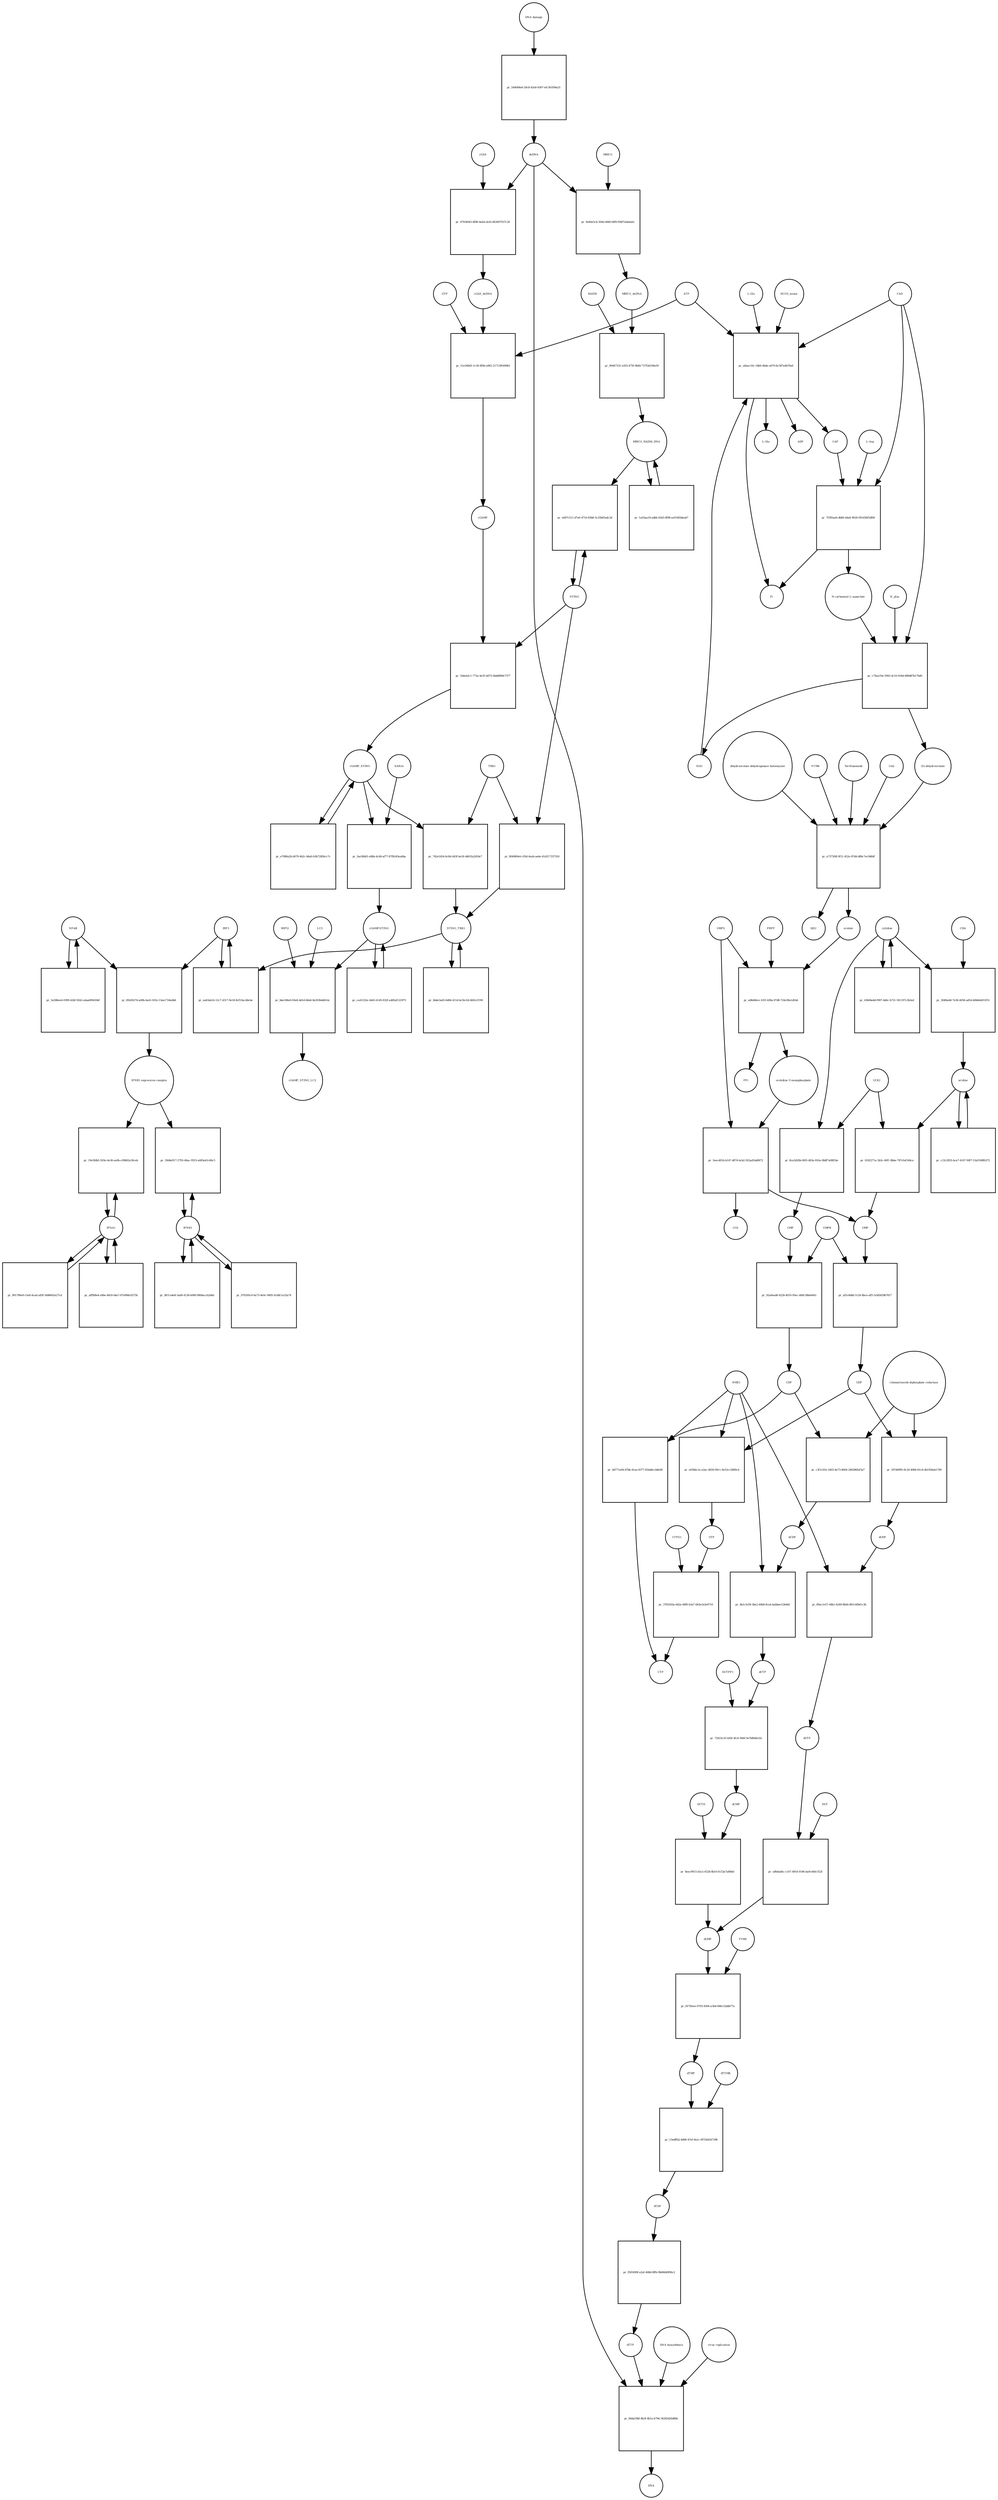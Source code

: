 strict digraph  {
"NF-kB" [annotation="urn_miriam_obo.go_GO%3A0071159", bipartite=0, cls=complex, fontsize=4, label="NF-kB", shape=circle];
"pr_85b5927d-a00b-4a41-81fa-13ea1724edb6" [annotation="", bipartite=1, cls=process, fontsize=4, label="pr_85b5927d-a00b-4a41-81fa-13ea1724edb6", shape=square];
"IFNB1 expression complex" [annotation="", bipartite=0, cls=complex, fontsize=4, label="IFNB1 expression complex", shape=circle];
IRF3 [annotation="urn_miriam_hgnc_6118|urn_miriam_uniprot_Q14653|urn_miriam_ensembl_ENSG00000126456|urn_miriam_refseq_NM_001571|urn_miriam_hgnc.symbol_IRF3|urn_miriam_ncbigene_3661", bipartite=0, cls="macromolecule multimer", fontsize=4, label=IRF3, shape=circle];
dCDP [annotation="urn_miriam_obo.chebi_CHEBI%3A28846", bipartite=0, cls="simple chemical", fontsize=4, label=dCDP, shape=circle];
"pr_4b1c5cf8-3be2-44b8-8ca4-babbee124d4d" [annotation="", bipartite=1, cls=process, fontsize=4, label="pr_4b1c5cf8-3be2-44b8-8ca4-babbee124d4d", shape=square];
dCTP [annotation="urn_miriam_obo.chebi_CHEBI%3A16311", bipartite=0, cls="simple chemical", fontsize=4, label=dCTP, shape=circle];
NME1 [annotation="urn_miriam_uniprot_P15531|urn_miriam_hgnc_7849", bipartite=0, cls=macromolecule, fontsize=4, label=NME1, shape=circle];
uridine [annotation="urn_miriam_obo.chebi_CHEBI%3A16704", bipartite=0, cls="simple chemical", fontsize=4, label=uridine, shape=circle];
"pr_0182271a-3b3c-40f1-8bbe-787cfaf164ce" [annotation="", bipartite=1, cls=process, fontsize=4, label="pr_0182271a-3b3c-40f1-8bbe-787cfaf164ce", shape=square];
UMP [annotation="urn_miriam_obo.chebi_CHEBI%3A57865", bipartite=0, cls="simple chemical", fontsize=4, label=UMP, shape=circle];
UCK2 [annotation="urn_miriam_uniprot_Q9HA47|urn_miriam_hgnc_HGNC%3A12562", bipartite=0, cls=macromolecule, fontsize=4, label=UCK2, shape=circle];
"orotidine 5'-monophosphate" [annotation="urn_miriam_obo.chebi_CHEBI%3A15842", bipartite=0, cls="simple chemical", fontsize=4, label="orotidine 5'-monophosphate", shape=circle];
"pr_5eecd01b-b147-4874-bcb2-922ad1bd0672" [annotation="", bipartite=1, cls=process, fontsize=4, label="pr_5eecd01b-b147-4874-bcb2-922ad1bd0672", shape=square];
UMPS [annotation="urn_miriam_ncbigene_7372|urn_miriam_refseq_NM_000373|urn_miriam_hgnc.symbol_UMPS|urn_miriam_hgnc_12563|urn_miriam_ensembl_ENSG00000114491|urn_miriam_uniprot_P11172", bipartite=0, cls="macromolecule multimer", fontsize=4, label=UMPS, shape=circle];
CO2 [annotation="urn_miriam_obo.chebi_CHEBI%3A16526", bipartite=0, cls="simple chemical", fontsize=4, label=CO2, shape=circle];
UTP [annotation="urn_miriam_obo.chebi_CHEBI%3A15713", bipartite=0, cls="simple chemical", fontsize=4, label=UTP, shape=circle];
"pr_3765503a-6d2e-489f-b3a7-643ecb3e9719" [annotation="", bipartite=1, cls=process, fontsize=4, label="pr_3765503a-6d2e-489f-b3a7-643ecb3e9719", shape=square];
CTP [annotation="urn_miriam_obo.chebi_CHEBI%3A17677", bipartite=0, cls="simple chemical", fontsize=4, label=CTP, shape=circle];
CTPS1 [annotation="urn_miriam_hgnc_HGNC%3A2519|urn_miriam_uniprot_P17812", bipartite=0, cls=macromolecule, fontsize=4, label=CTPS1, shape=circle];
UDP [annotation="urn_miriam_obo.chebi_CHEBI%3A17659", bipartite=0, cls="simple chemical", fontsize=4, label=UDP, shape=circle];
"pr_597d6995-8c20-4966-81c8-4b195beb1749" [annotation="", bipartite=1, cls=process, fontsize=4, label="pr_597d6995-8c20-4966-81c8-4b195beb1749", shape=square];
dUDP [annotation="urn_miriam_obo.chebi_CHEBI%3A28850", bipartite=0, cls="simple chemical", fontsize=4, label=dUDP, shape=circle];
"ribonucleoside-diphosphate reductase" [annotation="urn_miriam_brenda_1.17.4.1|urn_miriam_obo.go_GO%3A0005971", bipartite=0, cls=complex, fontsize=4, label="ribonucleoside-diphosphate reductase", shape=circle];
IFNB1 [annotation="urn_miriam_ensembl_ENSG00000171855|urn_miriam_hgnc.symbol_IFNB1|urn_miriam_hgnc_5434|urn_miriam_uniprot_P01574|urn_miriam_refseq_NM_002176|urn_miriam_ncbigene_3456", bipartite=0, cls=macromolecule, fontsize=4, label=IFNB1, shape=circle];
"pr_39d4e917-2793-48ac-9553-a683ed1c66c5" [annotation="", bipartite=1, cls=process, fontsize=4, label="pr_39d4e917-2793-48ac-9553-a683ed1c66c5", shape=square];
"pr_af5c6d8d-5124-4bce-aff1-b3d5629b7817" [annotation="", bipartite=1, cls=process, fontsize=4, label="pr_af5c6d8d-5124-4bce-aff1-b3d5629b7817", shape=square];
CMPK [annotation="urn_miriam_uniprot_P30085|urn_miriam_hgnc_HGNC%3A18170", bipartite=0, cls=macromolecule, fontsize=4, label=CMPK, shape=circle];
"cGAMP-STING" [annotation="", bipartite=0, cls=complex, fontsize=4, label="cGAMP-STING", shape=circle];
"pr_ca41332e-4443-4145-832f-a485af122975" [annotation="", bipartite=1, cls=process, fontsize=4, label="pr_ca41332e-4443-4145-832f-a485af122975", shape=square];
IFNA1 [annotation="urn_miriam_hgnc.symbol_IFNA1|urn_miriam_ncbigene_3439|urn_miriam_refseq_NM_024013|urn_miriam_uniprot_P01562|urn_miriam_hgnc_5417|urn_miriam_ensembl_ENSG00000197919", bipartite=0, cls=macromolecule, fontsize=4, label=IFNA1, shape=circle];
"pr_19e5fdb5-503e-4e36-ae0b-c09662e30ceb" [annotation="", bipartite=1, cls=process, fontsize=4, label="pr_19e5fdb5-503e-4e36-ae0b-c09662e30ceb", shape=square];
"pr_c23c2855-bca7-4167-90f7-53a5508fb372" [annotation="", bipartite=1, cls=process, fontsize=4, label="pr_c23c2855-bca7-4167-90f7-53a5508fb372", shape=square];
CDP [annotation="urn_miriam_obo.chebi_CHEBI%3A17239", bipartite=0, cls="simple chemical", fontsize=4, label=CDP, shape=circle];
"pr_c2f1c05e-2403-4e73-8664-248386fef3a7" [annotation="", bipartite=1, cls=process, fontsize=4, label="pr_c2f1c05e-2403-4e73-8664-248386fef3a7", shape=square];
"pr_bd771a94-d7bb-41ae-8377-81bddccb8e08" [annotation="", bipartite=1, cls=process, fontsize=4, label="pr_bd771a94-d7bb-41ae-8377-81bddccb8e08", shape=square];
dTDP [annotation="urn_miriam_obo.chebi_CHEBI%3A18075", bipartite=0, cls="simple chemical", fontsize=4, label=dTDP, shape=circle];
"pr_f581690f-e2af-468d-8ffb-9b666d0f06c2" [annotation="", bipartite=1, cls=process, fontsize=4, label="pr_f581690f-e2af-468d-8ffb-9b666d0f06c2", shape=square];
dTTP [annotation="urn_miriam_obo.chebi_CHEBI%3A18077", bipartite=0, cls="simple chemical", fontsize=4, label=dTTP, shape=circle];
CMP [annotation="urn_miriam_obo.chebi_CHEBI%3A17361", bipartite=0, cls="simple chemical", fontsize=4, label=CMP, shape=circle];
"pr_92a0ead6-4228-4035-95ec-dd9c38be6441" [annotation="", bipartite=1, cls=process, fontsize=4, label="pr_92a0ead6-4228-4035-95ec-dd9c38be6441", shape=square];
dUMP [annotation="urn_miriam_obo.chebi_CHEBI%3A17622", bipartite=0, cls="simple chemical", fontsize=4, label=dUMP, shape=circle];
"pr_f473feee-0793-4504-a36d-684c52ddb77a" [annotation="", bipartite=1, cls=process, fontsize=4, label="pr_f473feee-0793-4504-a36d-684c52ddb77a", shape=square];
dTMP [annotation="urn_miriam_obo.chebi_CHEBI%3A17013", bipartite=0, cls="simple chemical", fontsize=4, label=dTMP, shape=circle];
TYMS [annotation="urn_miriam_uniprot_P04818|urn_miriam_hgnc_HGNC%3A12441", bipartite=0, cls=macromolecule, fontsize=4, label=TYMS, shape=circle];
dsDNA [annotation="urn_miriam_obo.chebi_CHEBI%3A75909", bipartite=0, cls="simple chemical", fontsize=4, label=dsDNA, shape=circle];
"pr_84da59bf-8b2f-4b1a-b794-34285d26d8bb" [annotation="", bipartite=1, cls=process, fontsize=4, label="pr_84da59bf-8b2f-4b1a-b794-34285d26d8bb", shape=square];
DNA [annotation="", bipartite=0, cls="nucleic acid feature", fontsize=4, label=DNA, shape=circle];
"DNA biosynthesis" [annotation="urn_miriam_obo.go_GO%3A0071897", bipartite=0, cls=phenotype, fontsize=4, label="DNA biosynthesis", shape=circle];
"virus replication" [annotation="urn_miriam_obo.go_GO%3A0019079", bipartite=0, cls=phenotype, fontsize=4, label="virus replication", shape=circle];
MRE11_RAD50_DNA [annotation="", bipartite=0, cls=complex, fontsize=4, label=MRE11_RAD50_DNA, shape=circle];
"pr_1a03aa18-adbb-43d3-8f98-eef1683deab7" [annotation="", bipartite=1, cls=process, fontsize=4, label="pr_1a03aa18-adbb-43d3-8f98-eef1683deab7", shape=square];
"pr_72423c55-b92f-4fc6-944f-0e7bfbbfa1fa" [annotation="", bipartite=1, cls=process, fontsize=4, label="pr_72423c55-b92f-4fc6-944f-0e7bfbbfa1fa", shape=square];
dCMP [annotation="urn_miriam_obo.chebi_CHEBI%3A15918", bipartite=0, cls="simple chemical", fontsize=4, label=dCMP, shape=circle];
DCTPP1 [annotation="urn_miriam_uniprot_Q9H773|urn_miriam_hgnc_HGNC%3A28777", bipartite=0, cls=macromolecule, fontsize=4, label=DCTPP1, shape=circle];
"pr_070295c0-6a73-4e9c-9405-41d8c1a32a74" [annotation="", bipartite=1, cls=process, fontsize=4, label="pr_070295c0-6a73-4e9c-9405-41d8c1a32a74", shape=square];
"pr_9b7ca4e8-3ad0-4138-b080-f868accb2d4d" [annotation="", bipartite=1, cls=process, fontsize=4, label="pr_9b7ca4e8-3ad0-4138-b080-f868accb2d4d", shape=square];
ATP [annotation="urn_miriam_obo.chebi_CHEBI%3A15422", bipartite=0, cls="simple chemical", fontsize=4, label=ATP, shape=circle];
"pr_51e348d3-1c30-4f0b-a962-2171395496fd" [annotation="", bipartite=1, cls=process, fontsize=4, label="pr_51e348d3-1c30-4f0b-a962-2171395496fd", shape=square];
GTP [annotation="urn_miriam_obo.chebi_CHEBI%3A15996", bipartite=0, cls="simple chemical", fontsize=4, label=GTP, shape=circle];
cGAMP [annotation="urn_miriam_obo.chebi_CHEBI%3A75947", bipartite=0, cls="simple chemical", fontsize=4, label=cGAMP, shape=circle];
cGAS_dsDNA [annotation=urn_miriam_pubmed_28363908, bipartite=0, cls=complex, fontsize=4, label=cGAS_dsDNA, shape=circle];
cytidine [annotation="urn_miriam_obo.chebi_CHEBI%3A17562", bipartite=0, cls="simple chemical", fontsize=4, label=cytidine, shape=circle];
"pr_8ca5d26b-f405-483a-816a-9b8f7a08f24e" [annotation="", bipartite=1, cls=process, fontsize=4, label="pr_8ca5d26b-f405-483a-816a-9b8f7a08f24e", shape=square];
"pr_1b4eb2c1-773a-4e35-b675-4bdd869e7377" [annotation="", bipartite=1, cls=process, fontsize=4, label="pr_1b4eb2c1-773a-4e35-b675-4bdd869e7377", shape=square];
STING [annotation=urn_miriam_uniprot_Q86WV6, bipartite=0, cls="macromolecule multimer", fontsize=4, label=STING, shape=circle];
cGAMP_STING [annotation="urn_miriam_obo.go_GO%3A1990231", bipartite=0, cls=complex, fontsize=4, label=cGAMP_STING, shape=circle];
"L-Gln" [annotation="urn_miriam_obo.chebi_CHEBI%3A18050", bipartite=0, cls="simple chemical", fontsize=4, label="L-Gln", shape=circle];
"pr_a8aec16c-54b0-4bde-a679-bc587a4b76a6" [annotation="", bipartite=1, cls=process, fontsize=4, label="pr_a8aec16c-54b0-4bde-a679-bc587a4b76a6", shape=square];
CAP [annotation="urn_miriam_obo.chebi_CHEBI%3A17672", bipartite=0, cls="simple chemical", fontsize=4, label=CAP, shape=circle];
CAD [annotation="urn_miriam_refseq_NM_001306079|urn_miriam_hgnc_1424|urn_miriam_hgnc.symbol_CAD|urn_miriam_uniprot_P27708|urn_miriam_ncbigene_790|urn_miriam_ensembl_ENSG00000084774", bipartite=0, cls=macromolecule, fontsize=4, label=CAD, shape=circle];
HCO3_minus [annotation="urn_miriam_obo.chebi_CHEBI%3A17544", bipartite=0, cls="simple chemical", fontsize=4, label=HCO3_minus, shape=circle];
H2O [annotation="urn_miriam_obo.chebi_CHEBI%3A15377", bipartite=0, cls="simple chemical", fontsize=4, label=H2O, shape=circle];
"L-Glu" [annotation="urn_miriam_obo.chebi_CHEBI%3A16015", bipartite=0, cls="simple chemical", fontsize=4, label="L-Glu", shape=circle];
ADP [annotation="urn_miriam_obo.chebi_CHEBI%3A16761", bipartite=0, cls="simple chemical", fontsize=4, label=ADP, shape=circle];
Pi [annotation="urn_miriam_obo.chebi_CHEBI%3A18367", bipartite=0, cls="simple chemical", fontsize=4, label=Pi, shape=circle];
"pr_a058dc1e-e2ac-4650-90c1-9e52cc5669cd" [annotation="", bipartite=1, cls=process, fontsize=4, label="pr_a058dc1e-e2ac-4650-90c1-9e52cc5669cd", shape=square];
"N-carbamoyl-L-aspartate" [annotation="urn_miriam_obo.chebi_CHEBI%3A32814", bipartite=0, cls="simple chemical", fontsize=4, label="N-carbamoyl-L-aspartate", shape=circle];
"pr_c74ea19a-5992-4c16-934d-889d87b176d0" [annotation="", bipartite=1, cls=process, fontsize=4, label="pr_c74ea19a-5992-4c16-934d-889d87b176d0", shape=square];
"(S)-dihydroorotate" [annotation="urn_miriam_obo.chebi_CHEBI%3A30864", bipartite=0, cls="simple chemical", fontsize=4, label="(S)-dihydroorotate", shape=circle];
H_plus [annotation="urn_miriam_obo.chebi_CHEBI%3A15378", bipartite=0, cls="simple chemical", fontsize=4, label=H_plus, shape=circle];
"pr_3a586ee4-0399-42bf-9242-a4aa6f9d16bf" [annotation="", bipartite=1, cls=process, fontsize=4, label="pr_3a586ee4-0399-42bf-9242-a4aa6f9d16bf", shape=square];
"pr_afffb8e4-a9be-48c8-b4a7-87e988cd375b" [annotation="", bipartite=1, cls=process, fontsize=4, label="pr_afffb8e4-a9be-48c8-b4a7-87e988cd375b", shape=square];
TBK1 [annotation="urn_miriam_hgnc.symbol_TBK1|urn_miriam_ensembl_ENSG00000183735|urn_miriam_uniprot_Q9UHD2|urn_miriam_refseq_NM_013254|urn_miriam_hgnc_11584|urn_miriam_ncbigene_29110", bipartite=0, cls=macromolecule, fontsize=4, label=TBK1, shape=circle];
"pr_742e1654-6c8d-443f-be18-4d61fa2d18e7" [annotation="", bipartite=1, cls=process, fontsize=4, label="pr_742e1654-6c8d-443f-be18-4d61fa2d18e7", shape=square];
STING_TBK1 [annotation=urn_miriam_pubmed_30842653, bipartite=0, cls=complex, fontsize=4, label=STING_TBK1, shape=circle];
"pr_e697c511-d7e0-4716-83b8-5c35b65adc3d" [annotation="", bipartite=1, cls=process, fontsize=4, label="pr_e697c511-d7e0-4716-83b8-5c35b65adc3d", shape=square];
"pr_901796e9-c5e8-4cad-a83f-5686602e27cd" [annotation="", bipartite=1, cls=process, fontsize=4, label="pr_901796e9-c5e8-4cad-a83f-5686602e27cd", shape=square];
"pr_47934043-df88-4eb4-ab1b-663007037c26" [annotation="", bipartite=1, cls=process, fontsize=4, label="pr_47934043-df88-4eb4-ab1b-663007037c26", shape=square];
cGAS [annotation="urn_miriam_ensembl_ENSG00000164430|urn_miriam_hgnc_21367|urn_miriam_ncbigene_115004|urn_miriam_uniprot_Q8N884|urn_miriam_hgnc.symbol_CGAS|urn_miriam_refseq_NM_138441", bipartite=0, cls=macromolecule, fontsize=4, label=cGAS, shape=circle];
"pr_4bde3ad3-6d84-411d-bc5b-62c4661cf190" [annotation="", bipartite=1, cls=process, fontsize=4, label="pr_4bde3ad3-6d84-411d-bc5b-62c4661cf190", shape=square];
orotate [annotation="urn_miriam_obo.chebi_CHEBI%3A30839", bipartite=0, cls="simple chemical", fontsize=4, label=orotate, shape=circle];
"pr_ed8d46ce-101f-438a-97d8-724c69a1d54d" [annotation="", bipartite=1, cls=process, fontsize=4, label="pr_ed8d46ce-101f-438a-97d8-724c69a1d54d", shape=square];
PRPP [annotation="urn_miriam_obo.chebi_CHEBI%3A17111", bipartite=0, cls="simple chemical", fontsize=4, label=PRPP, shape=circle];
PPi [annotation="urn_miriam_obo.chebi_CHEBI%3A18361", bipartite=0, cls="simple chemical", fontsize=4, label=PPi, shape=circle];
"pr_43b0bedd-f907-4d6c-b721-501197c2b3ed" [annotation="", bipartite=1, cls=process, fontsize=4, label="pr_43b0bedd-f907-4d6c-b721-501197c2b3ed", shape=square];
"pr_ea63ab14-12c7-4317-9e18-8cf53ac4bcbe" [annotation="", bipartite=1, cls=process, fontsize=4, label="pr_ea63ab14-12c7-4317-9e18-8cf53ac4bcbe", shape=square];
"pr_e7086a2b-b079-462c-b8a0-b3b72856cc7c" [annotation="", bipartite=1, cls=process, fontsize=4, label="pr_e7086a2b-b079-462c-b8a0-b3b72856cc7c", shape=square];
RAD50 [annotation="urn_miriam_ncbigene_10111|urn_miriam_refseq_NM_005732|urn_miriam_uniprot_Q92878|urn_miriam_hgnc.symbol_RAD50|urn_miriam_ensembl_ENSG00000113522|urn_miriam_hgnc_9816", bipartite=0, cls="macromolecule multimer", fontsize=4, label=RAD50, shape=circle];
"pr_90447331-e203-475f-9b66-727f2d169a59" [annotation="", bipartite=1, cls=process, fontsize=4, label="pr_90447331-e203-475f-9b66-727f2d169a59", shape=square];
MRE11_dsDNA [annotation="urn_miriam_obo.go_GO%3A0003690", bipartite=0, cls=complex, fontsize=4, label=MRE11_dsDNA, shape=circle];
"pr_a7373fdf-0f11-452e-87d4-d88c7ec9484f" [annotation="", bipartite=1, cls=process, fontsize=4, label="pr_a7373fdf-0f11-452e-87d4-d88c7ec9484f", shape=square];
"dihydroorotate dehydrogenase holoenzyme" [annotation="urn_miriam_ncbigene_1723|urn_miriam_hgnc_HGNC%3A2867|urn_miriam_hgnc.symbol_DHODH", bipartite=0, cls="simple chemical", fontsize=4, label="dihydroorotate dehydrogenase holoenzyme", shape=circle];
P1788 [annotation=urn_miriam_pubmed_31740051, bipartite=0, cls="simple chemical", fontsize=4, label=P1788, shape=circle];
Teriflunomide [annotation=urn_miriam_drugbank_DB08880, bipartite=0, cls="simple chemical", fontsize=4, label=Teriflunomide, shape=circle];
CoQ [annotation="urn_miriam_obo.chebi_CHEBI%3A16389", bipartite=0, cls="simple chemical", fontsize=4, label=CoQ, shape=circle];
QH2 [annotation="urn_miriam_obo.chebi_CHEBI%3A17976", bipartite=0, cls="simple chemical", fontsize=4, label=QH2, shape=circle];
"pr_89ac1e57-44b1-4249-8b44-881c6fb01c3b" [annotation="", bipartite=1, cls=process, fontsize=4, label="pr_89ac1e57-44b1-4249-8b44-881c6fb01c3b", shape=square];
dUTP [annotation="urn_miriam_obo.chebi_CHEBI%3A17625", bipartite=0, cls="simple chemical", fontsize=4, label=dUTP, shape=circle];
"pr_3fdfda46-7e36-4058-ad54-b0b8eb031f51" [annotation="", bipartite=1, cls=process, fontsize=4, label="pr_3fdfda46-7e36-4058-ad54-b0b8eb031f51", shape=square];
CDA [annotation="urn_miriam_uniprot_P32320|urn_miriam_ncbigene_978|urn_miriam_refseq_NM_001785|urn_miriam_ensembl_ENSG00000158825|urn_miriam_hgnc.symbol_CDA|urn_miriam_hgnc_1712", bipartite=0, cls=macromolecule, fontsize=4, label=CDA, shape=circle];
"pr_a9b4ad4c-c147-4954-9196-ba9c440c552f" [annotation="", bipartite=1, cls=process, fontsize=4, label="pr_a9b4ad4c-c147-4954-9196-ba9c440c552f", shape=square];
DUT [annotation="urn_miriam_hgnc_HGNC%3A3078|urn_miriam_uniprot_P33316", bipartite=0, cls=macromolecule, fontsize=4, label=DUT, shape=circle];
"pr_bbe186e0-83e6-4d1d-b8a6-8e203b4d614c" [annotation="", bipartite=1, cls=process, fontsize=4, label="pr_bbe186e0-83e6-4d1d-b8a6-8e203b4d614c", shape=square];
LC3 [annotation="", bipartite=0, cls=macromolecule, fontsize=4, label=LC3, shape=circle];
cGAMP_STING_LC3 [annotation="", bipartite=0, cls=complex, fontsize=4, label=cGAMP_STING_LC3, shape=circle];
WIPI2 [annotation="urn_miriam_refseq_NM_015610|urn_miriam_hgnc_32225|urn_miriam_hgnc.symbol_WIPI2|urn_miriam_ensembl_ENSG00000157954|urn_miriam_ncbigene_26100|urn_miriam_uniprot_Q9Y4P8", bipartite=0, cls=macromolecule, fontsize=4, label=WIPI2, shape=circle];
"pr_7f395ae6-db80-4de8-9026-091d3bf5df66" [annotation="", bipartite=1, cls=process, fontsize=4, label="pr_7f395ae6-db80-4de8-9026-091d3bf5df66", shape=square];
"L-Asp" [annotation="urn_miriam_obo.chebi_CHEBI%3A29991", bipartite=0, cls="simple chemical", fontsize=4, label="L-Asp", shape=circle];
"pr_9a46e5cb-304d-4660-bff8-f0497adebab1" [annotation="", bipartite=1, cls=process, fontsize=4, label="pr_9a46e5cb-304d-4660-bff8-f0497adebab1", shape=square];
MRE11 [annotation="urn_miriam_hgnc.symbol_MRE11|urn_miriam_ncbigene_4361|urn_miriam_uniprot_P49959|urn_miriam_ensembl_ENSG00000020922|urn_miriam_refseq_NM_005591|urn_miriam_hgnc_7230", bipartite=0, cls="macromolecule multimer", fontsize=4, label=MRE11, shape=circle];
"pr_13edffb2-8d00-47ef-8a1c-f87264547398" [annotation="", bipartite=1, cls=process, fontsize=4, label="pr_13edffb2-8d00-47ef-8a1c-f87264547398", shape=square];
dTYMK [annotation="urn_miriam_uniprot_P23919|urn_miriam_hgnc_HGNC%3A3061", bipartite=0, cls=macromolecule, fontsize=4, label=dTYMK, shape=circle];
"pr_fae56b81-e8bb-4cb9-af77-87fb543ea6ba" [annotation="", bipartite=1, cls=process, fontsize=4, label="pr_fae56b81-e8bb-4cb9-af77-87fb543ea6ba", shape=square];
SAR1A [annotation="urn_miriam_uniprot_Q9NR31|urn_miriam_ensembl_ENSG00000079332|urn_miriam_hgnc_10534|urn_miriam_hgnc.symbol_SAR1A|urn_miriam_refseq_NM_001142648|urn_miriam_ncbigene_56681", bipartite=0, cls=macromolecule, fontsize=4, label=SAR1A, shape=circle];
"pr_804969e4-c93d-4eab-ae6e-41d217337350" [annotation="", bipartite=1, cls=process, fontsize=4, label="pr_804969e4-c93d-4eab-ae6e-41d217337350", shape=square];
"pr_544094e0-20c8-42eb-9307-efc361f94a31" [annotation="", bipartite=1, cls=process, fontsize=4, label="pr_544094e0-20c8-42eb-9307-efc361f94a31", shape=square];
"DNA damage" [annotation="", bipartite=0, cls=phenotype, fontsize=4, label="DNA damage", shape=circle];
"pr_8eec9915-d1e2-4528-8b10-6153a7a80bfc" [annotation="", bipartite=1, cls=process, fontsize=4, label="pr_8eec9915-d1e2-4528-8b10-6153a7a80bfc", shape=square];
DCTD [annotation="urn_miriam_uniprot_P32321|urn_miriam_hgnc_HGNC%3A2710", bipartite=0, cls=macromolecule, fontsize=4, label=DCTD, shape=circle];
"NF-kB" -> "pr_85b5927d-a00b-4a41-81fa-13ea1724edb6"  [annotation="", interaction_type=consumption];
"NF-kB" -> "pr_3a586ee4-0399-42bf-9242-a4aa6f9d16bf"  [annotation="", interaction_type=consumption];
"pr_85b5927d-a00b-4a41-81fa-13ea1724edb6" -> "IFNB1 expression complex"  [annotation="", interaction_type=production];
"IFNB1 expression complex" -> "pr_39d4e917-2793-48ac-9553-a683ed1c66c5"  [annotation=urn_miriam_pubmed_20610653, interaction_type=stimulation];
"IFNB1 expression complex" -> "pr_19e5fdb5-503e-4e36-ae0b-c09662e30ceb"  [annotation=urn_miriam_pubmed_16979567, interaction_type=stimulation];
IRF3 -> "pr_85b5927d-a00b-4a41-81fa-13ea1724edb6"  [annotation="", interaction_type=consumption];
IRF3 -> "pr_ea63ab14-12c7-4317-9e18-8cf53ac4bcbe"  [annotation="", interaction_type=consumption];
dCDP -> "pr_4b1c5cf8-3be2-44b8-8ca4-babbee124d4d"  [annotation="", interaction_type=consumption];
"pr_4b1c5cf8-3be2-44b8-8ca4-babbee124d4d" -> dCTP  [annotation="", interaction_type=production];
dCTP -> "pr_72423c55-b92f-4fc6-944f-0e7bfbbfa1fa"  [annotation="", interaction_type=consumption];
NME1 -> "pr_4b1c5cf8-3be2-44b8-8ca4-babbee124d4d"  [annotation=urn_miriam_pubmed_17827303, interaction_type=catalysis];
NME1 -> "pr_bd771a94-d7bb-41ae-8377-81bddccb8e08"  [annotation=urn_miriam_pubmed_28458037, interaction_type=catalysis];
NME1 -> "pr_a058dc1e-e2ac-4650-90c1-9e52cc5669cd"  [annotation=urn_miriam_pubmed_28458037, interaction_type=catalysis];
NME1 -> "pr_89ac1e57-44b1-4249-8b44-881c6fb01c3b"  [annotation=urn_miriam_pubmed_17827303, interaction_type=catalysis];
uridine -> "pr_0182271a-3b3c-40f1-8bbe-787cfaf164ce"  [annotation="", interaction_type=consumption];
uridine -> "pr_c23c2855-bca7-4167-90f7-53a5508fb372"  [annotation="", interaction_type=consumption];
"pr_0182271a-3b3c-40f1-8bbe-787cfaf164ce" -> UMP  [annotation="", interaction_type=production];
UMP -> "pr_af5c6d8d-5124-4bce-aff1-b3d5629b7817"  [annotation="", interaction_type=consumption];
UCK2 -> "pr_0182271a-3b3c-40f1-8bbe-787cfaf164ce"  [annotation=urn_miriam_pubmed_15130468, interaction_type=catalysis];
UCK2 -> "pr_8ca5d26b-f405-483a-816a-9b8f7a08f24e"  [annotation=urn_miriam_pubmed_15130468, interaction_type=catalysis];
"orotidine 5'-monophosphate" -> "pr_5eecd01b-b147-4874-bcb2-922ad1bd0672"  [annotation="", interaction_type=consumption];
"pr_5eecd01b-b147-4874-bcb2-922ad1bd0672" -> UMP  [annotation="", interaction_type=production];
"pr_5eecd01b-b147-4874-bcb2-922ad1bd0672" -> CO2  [annotation="", interaction_type=production];
UMPS -> "pr_5eecd01b-b147-4874-bcb2-922ad1bd0672"  [annotation=urn_miriam_reactome_REACT_1698, interaction_type=catalysis];
UMPS -> "pr_ed8d46ce-101f-438a-97d8-724c69a1d54d"  [annotation=urn_miriam_reactome_REACT_1698, interaction_type=catalysis];
UTP -> "pr_3765503a-6d2e-489f-b3a7-643ecb3e9719"  [annotation="", interaction_type=consumption];
"pr_3765503a-6d2e-489f-b3a7-643ecb3e9719" -> CTP  [annotation="", interaction_type=production];
CTPS1 -> "pr_3765503a-6d2e-489f-b3a7-643ecb3e9719"  [annotation=urn_miriam_pubmed_5411547, interaction_type=catalysis];
UDP -> "pr_597d6995-8c20-4966-81c8-4b195beb1749"  [annotation="", interaction_type=consumption];
UDP -> "pr_a058dc1e-e2ac-4650-90c1-9e52cc5669cd"  [annotation="", interaction_type=consumption];
"pr_597d6995-8c20-4966-81c8-4b195beb1749" -> dUDP  [annotation="", interaction_type=production];
dUDP -> "pr_89ac1e57-44b1-4249-8b44-881c6fb01c3b"  [annotation="", interaction_type=consumption];
"ribonucleoside-diphosphate reductase" -> "pr_597d6995-8c20-4966-81c8-4b195beb1749"  [annotation=urn_miriam_pubmed_24809024, interaction_type=catalysis];
"ribonucleoside-diphosphate reductase" -> "pr_c2f1c05e-2403-4e73-8664-248386fef3a7"  [annotation=urn_miriam_pubmed_24809024, interaction_type=catalysis];
IFNB1 -> "pr_39d4e917-2793-48ac-9553-a683ed1c66c5"  [annotation="", interaction_type=consumption];
IFNB1 -> "pr_070295c0-6a73-4e9c-9405-41d8c1a32a74"  [annotation="", interaction_type=consumption];
IFNB1 -> "pr_9b7ca4e8-3ad0-4138-b080-f868accb2d4d"  [annotation="", interaction_type=consumption];
"pr_39d4e917-2793-48ac-9553-a683ed1c66c5" -> IFNB1  [annotation="", interaction_type=production];
"pr_af5c6d8d-5124-4bce-aff1-b3d5629b7817" -> UDP  [annotation="", interaction_type=production];
CMPK -> "pr_af5c6d8d-5124-4bce-aff1-b3d5629b7817"  [annotation=urn_miriam_pubmed_10462544, interaction_type=catalysis];
CMPK -> "pr_92a0ead6-4228-4035-95ec-dd9c38be6441"  [annotation=urn_miriam_pubmed_10462544, interaction_type=catalysis];
"cGAMP-STING" -> "pr_ca41332e-4443-4145-832f-a485af122975"  [annotation="", interaction_type=consumption];
"cGAMP-STING" -> "pr_bbe186e0-83e6-4d1d-b8a6-8e203b4d614c"  [annotation="", interaction_type=consumption];
"pr_ca41332e-4443-4145-832f-a485af122975" -> "cGAMP-STING"  [annotation="", interaction_type=production];
IFNA1 -> "pr_19e5fdb5-503e-4e36-ae0b-c09662e30ceb"  [annotation="", interaction_type=consumption];
IFNA1 -> "pr_afffb8e4-a9be-48c8-b4a7-87e988cd375b"  [annotation="", interaction_type=consumption];
IFNA1 -> "pr_901796e9-c5e8-4cad-a83f-5686602e27cd"  [annotation="", interaction_type=consumption];
"pr_19e5fdb5-503e-4e36-ae0b-c09662e30ceb" -> IFNA1  [annotation="", interaction_type=production];
"pr_c23c2855-bca7-4167-90f7-53a5508fb372" -> uridine  [annotation="", interaction_type=production];
CDP -> "pr_c2f1c05e-2403-4e73-8664-248386fef3a7"  [annotation="", interaction_type=consumption];
CDP -> "pr_bd771a94-d7bb-41ae-8377-81bddccb8e08"  [annotation="", interaction_type=consumption];
"pr_c2f1c05e-2403-4e73-8664-248386fef3a7" -> dCDP  [annotation="", interaction_type=production];
"pr_bd771a94-d7bb-41ae-8377-81bddccb8e08" -> CTP  [annotation="", interaction_type=production];
dTDP -> "pr_f581690f-e2af-468d-8ffb-9b666d0f06c2"  [annotation="", interaction_type=consumption];
"pr_f581690f-e2af-468d-8ffb-9b666d0f06c2" -> dTTP  [annotation="", interaction_type=production];
dTTP -> "pr_84da59bf-8b2f-4b1a-b794-34285d26d8bb"  [annotation="", interaction_type=consumption];
CMP -> "pr_92a0ead6-4228-4035-95ec-dd9c38be6441"  [annotation="", interaction_type=consumption];
"pr_92a0ead6-4228-4035-95ec-dd9c38be6441" -> CDP  [annotation="", interaction_type=production];
dUMP -> "pr_f473feee-0793-4504-a36d-684c52ddb77a"  [annotation="", interaction_type=consumption];
"pr_f473feee-0793-4504-a36d-684c52ddb77a" -> dTMP  [annotation="", interaction_type=production];
dTMP -> "pr_13edffb2-8d00-47ef-8a1c-f87264547398"  [annotation="", interaction_type=consumption];
TYMS -> "pr_f473feee-0793-4504-a36d-684c52ddb77a"  [annotation=urn_miriam_pubmed_3099389, interaction_type=catalysis];
dsDNA -> "pr_84da59bf-8b2f-4b1a-b794-34285d26d8bb"  [annotation="", interaction_type=consumption];
dsDNA -> "pr_47934043-df88-4eb4-ab1b-663007037c26"  [annotation="", interaction_type=consumption];
dsDNA -> "pr_9a46e5cb-304d-4660-bff8-f0497adebab1"  [annotation="", interaction_type=consumption];
"pr_84da59bf-8b2f-4b1a-b794-34285d26d8bb" -> DNA  [annotation="", interaction_type=production];
"DNA biosynthesis" -> "pr_84da59bf-8b2f-4b1a-b794-34285d26d8bb"  [annotation="", interaction_type=catalysis];
"virus replication" -> "pr_84da59bf-8b2f-4b1a-b794-34285d26d8bb"  [annotation="", interaction_type=inhibition];
MRE11_RAD50_DNA -> "pr_1a03aa18-adbb-43d3-8f98-eef1683deab7"  [annotation="", interaction_type=consumption];
MRE11_RAD50_DNA -> "pr_e697c511-d7e0-4716-83b8-5c35b65adc3d"  [annotation=urn_miriam_pubmed_23388631, interaction_type=catalysis];
"pr_1a03aa18-adbb-43d3-8f98-eef1683deab7" -> MRE11_RAD50_DNA  [annotation="", interaction_type=production];
"pr_72423c55-b92f-4fc6-944f-0e7bfbbfa1fa" -> dCMP  [annotation="", interaction_type=production];
dCMP -> "pr_8eec9915-d1e2-4528-8b10-6153a7a80bfc"  [annotation="", interaction_type=consumption];
DCTPP1 -> "pr_72423c55-b92f-4fc6-944f-0e7bfbbfa1fa"  [annotation=urn_miriam_pubmed_13788541, interaction_type=catalysis];
"pr_070295c0-6a73-4e9c-9405-41d8c1a32a74" -> IFNB1  [annotation="", interaction_type=production];
"pr_9b7ca4e8-3ad0-4138-b080-f868accb2d4d" -> IFNB1  [annotation="", interaction_type=production];
ATP -> "pr_51e348d3-1c30-4f0b-a962-2171395496fd"  [annotation="", interaction_type=consumption];
ATP -> "pr_a8aec16c-54b0-4bde-a679-bc587a4b76a6"  [annotation="", interaction_type=consumption];
"pr_51e348d3-1c30-4f0b-a962-2171395496fd" -> cGAMP  [annotation="", interaction_type=production];
GTP -> "pr_51e348d3-1c30-4f0b-a962-2171395496fd"  [annotation="", interaction_type=consumption];
cGAMP -> "pr_1b4eb2c1-773a-4e35-b675-4bdd869e7377"  [annotation="", interaction_type=consumption];
cGAS_dsDNA -> "pr_51e348d3-1c30-4f0b-a962-2171395496fd"  [annotation=urn_miriam_pubmed_29622565, interaction_type=catalysis];
cytidine -> "pr_8ca5d26b-f405-483a-816a-9b8f7a08f24e"  [annotation="", interaction_type=consumption];
cytidine -> "pr_43b0bedd-f907-4d6c-b721-501197c2b3ed"  [annotation="", interaction_type=consumption];
cytidine -> "pr_3fdfda46-7e36-4058-ad54-b0b8eb031f51"  [annotation="", interaction_type=consumption];
"pr_8ca5d26b-f405-483a-816a-9b8f7a08f24e" -> CMP  [annotation="", interaction_type=production];
"pr_1b4eb2c1-773a-4e35-b675-4bdd869e7377" -> cGAMP_STING  [annotation="", interaction_type=production];
STING -> "pr_1b4eb2c1-773a-4e35-b675-4bdd869e7377"  [annotation="", interaction_type=consumption];
STING -> "pr_e697c511-d7e0-4716-83b8-5c35b65adc3d"  [annotation="", interaction_type=consumption];
STING -> "pr_804969e4-c93d-4eab-ae6e-41d217337350"  [annotation="", interaction_type=consumption];
cGAMP_STING -> "pr_742e1654-6c8d-443f-be18-4d61fa2d18e7"  [annotation="", interaction_type=consumption];
cGAMP_STING -> "pr_e7086a2b-b079-462c-b8a0-b3b72856cc7c"  [annotation="", interaction_type=consumption];
cGAMP_STING -> "pr_fae56b81-e8bb-4cb9-af77-87fb543ea6ba"  [annotation="", interaction_type=consumption];
"L-Gln" -> "pr_a8aec16c-54b0-4bde-a679-bc587a4b76a6"  [annotation="", interaction_type=consumption];
"pr_a8aec16c-54b0-4bde-a679-bc587a4b76a6" -> CAP  [annotation="", interaction_type=production];
"pr_a8aec16c-54b0-4bde-a679-bc587a4b76a6" -> "L-Glu"  [annotation="", interaction_type=production];
"pr_a8aec16c-54b0-4bde-a679-bc587a4b76a6" -> ADP  [annotation="", interaction_type=production];
"pr_a8aec16c-54b0-4bde-a679-bc587a4b76a6" -> Pi  [annotation="", interaction_type=production];
CAP -> "pr_7f395ae6-db80-4de8-9026-091d3bf5df66"  [annotation="", interaction_type=consumption];
CAD -> "pr_a8aec16c-54b0-4bde-a679-bc587a4b76a6"  [annotation=urn_miriam_reactome_REACT_73577, interaction_type=catalysis];
CAD -> "pr_c74ea19a-5992-4c16-934d-889d87b176d0"  [annotation=urn_miriam_reactome_REACT_1698, interaction_type=catalysis];
CAD -> "pr_7f395ae6-db80-4de8-9026-091d3bf5df66"  [annotation=urn_miriam_reactome_REACT_1698, interaction_type=catalysis];
HCO3_minus -> "pr_a8aec16c-54b0-4bde-a679-bc587a4b76a6"  [annotation="", interaction_type=consumption];
H2O -> "pr_a8aec16c-54b0-4bde-a679-bc587a4b76a6"  [annotation="", interaction_type=consumption];
"pr_a058dc1e-e2ac-4650-90c1-9e52cc5669cd" -> UTP  [annotation="", interaction_type=production];
"N-carbamoyl-L-aspartate" -> "pr_c74ea19a-5992-4c16-934d-889d87b176d0"  [annotation="", interaction_type=consumption];
"pr_c74ea19a-5992-4c16-934d-889d87b176d0" -> "(S)-dihydroorotate"  [annotation="", interaction_type=production];
"pr_c74ea19a-5992-4c16-934d-889d87b176d0" -> H2O  [annotation="", interaction_type=production];
"(S)-dihydroorotate" -> "pr_a7373fdf-0f11-452e-87d4-d88c7ec9484f"  [annotation="", interaction_type=consumption];
H_plus -> "pr_c74ea19a-5992-4c16-934d-889d87b176d0"  [annotation="", interaction_type=consumption];
"pr_3a586ee4-0399-42bf-9242-a4aa6f9d16bf" -> "NF-kB"  [annotation="", interaction_type=production];
"pr_afffb8e4-a9be-48c8-b4a7-87e988cd375b" -> IFNA1  [annotation="", interaction_type=production];
TBK1 -> "pr_742e1654-6c8d-443f-be18-4d61fa2d18e7"  [annotation="", interaction_type=consumption];
TBK1 -> "pr_804969e4-c93d-4eab-ae6e-41d217337350"  [annotation="", interaction_type=consumption];
"pr_742e1654-6c8d-443f-be18-4d61fa2d18e7" -> STING_TBK1  [annotation="", interaction_type=production];
STING_TBK1 -> "pr_4bde3ad3-6d84-411d-bc5b-62c4661cf190"  [annotation="", interaction_type=consumption];
STING_TBK1 -> "pr_ea63ab14-12c7-4317-9e18-8cf53ac4bcbe"  [annotation="urn_miriam_pubmed_22394562|urn_miriam_pubmed_25636800", interaction_type=catalysis];
"pr_e697c511-d7e0-4716-83b8-5c35b65adc3d" -> STING  [annotation="", interaction_type=production];
"pr_901796e9-c5e8-4cad-a83f-5686602e27cd" -> IFNA1  [annotation="", interaction_type=production];
"pr_47934043-df88-4eb4-ab1b-663007037c26" -> cGAS_dsDNA  [annotation="", interaction_type=production];
cGAS -> "pr_47934043-df88-4eb4-ab1b-663007037c26"  [annotation="", interaction_type=consumption];
"pr_4bde3ad3-6d84-411d-bc5b-62c4661cf190" -> STING_TBK1  [annotation="", interaction_type=production];
orotate -> "pr_ed8d46ce-101f-438a-97d8-724c69a1d54d"  [annotation="", interaction_type=consumption];
"pr_ed8d46ce-101f-438a-97d8-724c69a1d54d" -> "orotidine 5'-monophosphate"  [annotation="", interaction_type=production];
"pr_ed8d46ce-101f-438a-97d8-724c69a1d54d" -> PPi  [annotation="", interaction_type=production];
PRPP -> "pr_ed8d46ce-101f-438a-97d8-724c69a1d54d"  [annotation="", interaction_type=consumption];
"pr_43b0bedd-f907-4d6c-b721-501197c2b3ed" -> cytidine  [annotation="", interaction_type=production];
"pr_ea63ab14-12c7-4317-9e18-8cf53ac4bcbe" -> IRF3  [annotation="", interaction_type=production];
"pr_e7086a2b-b079-462c-b8a0-b3b72856cc7c" -> cGAMP_STING  [annotation="", interaction_type=production];
RAD50 -> "pr_90447331-e203-475f-9b66-727f2d169a59"  [annotation="", interaction_type=consumption];
"pr_90447331-e203-475f-9b66-727f2d169a59" -> MRE11_RAD50_DNA  [annotation="", interaction_type=production];
MRE11_dsDNA -> "pr_90447331-e203-475f-9b66-727f2d169a59"  [annotation="", interaction_type=consumption];
"pr_a7373fdf-0f11-452e-87d4-d88c7ec9484f" -> orotate  [annotation="", interaction_type=production];
"pr_a7373fdf-0f11-452e-87d4-d88c7ec9484f" -> QH2  [annotation="", interaction_type=production];
"dihydroorotate dehydrogenase holoenzyme" -> "pr_a7373fdf-0f11-452e-87d4-d88c7ec9484f"  [annotation="urn_miriam_reactome_REACT_1698|urn_miriam_doi_10.1101%2F2020.03.11.983056", interaction_type=catalysis];
P1788 -> "pr_a7373fdf-0f11-452e-87d4-d88c7ec9484f"  [annotation="urn_miriam_reactome_REACT_1698|urn_miriam_doi_10.1101%2F2020.03.11.983056", interaction_type=inhibition];
Teriflunomide -> "pr_a7373fdf-0f11-452e-87d4-d88c7ec9484f"  [annotation="urn_miriam_reactome_REACT_1698|urn_miriam_doi_10.1101%2F2020.03.11.983056", interaction_type=inhibition];
CoQ -> "pr_a7373fdf-0f11-452e-87d4-d88c7ec9484f"  [annotation="", interaction_type=consumption];
"pr_89ac1e57-44b1-4249-8b44-881c6fb01c3b" -> dUTP  [annotation="", interaction_type=production];
dUTP -> "pr_a9b4ad4c-c147-4954-9196-ba9c440c552f"  [annotation="", interaction_type=consumption];
"pr_3fdfda46-7e36-4058-ad54-b0b8eb031f51" -> uridine  [annotation="", interaction_type=production];
CDA -> "pr_3fdfda46-7e36-4058-ad54-b0b8eb031f51"  [annotation="urn_miriam_pubmed_7923172|urn_miriam_pubmed_15689149", interaction_type=catalysis];
"pr_a9b4ad4c-c147-4954-9196-ba9c440c552f" -> dUMP  [annotation="", interaction_type=production];
DUT -> "pr_a9b4ad4c-c147-4954-9196-ba9c440c552f"  [annotation=urn_miriam_pubmed_18837522, interaction_type=catalysis];
"pr_bbe186e0-83e6-4d1d-b8a6-8e203b4d614c" -> cGAMP_STING_LC3  [annotation="", interaction_type=production];
LC3 -> "pr_bbe186e0-83e6-4d1d-b8a6-8e203b4d614c"  [annotation="", interaction_type=consumption];
WIPI2 -> "pr_bbe186e0-83e6-4d1d-b8a6-8e203b4d614c"  [annotation=urn_miriam_pubmed_30842662, interaction_type=catalysis];
"pr_7f395ae6-db80-4de8-9026-091d3bf5df66" -> "N-carbamoyl-L-aspartate"  [annotation="", interaction_type=production];
"pr_7f395ae6-db80-4de8-9026-091d3bf5df66" -> Pi  [annotation="", interaction_type=production];
"L-Asp" -> "pr_7f395ae6-db80-4de8-9026-091d3bf5df66"  [annotation="", interaction_type=consumption];
"pr_9a46e5cb-304d-4660-bff8-f0497adebab1" -> MRE11_dsDNA  [annotation="", interaction_type=production];
MRE11 -> "pr_9a46e5cb-304d-4660-bff8-f0497adebab1"  [annotation="", interaction_type=consumption];
"pr_13edffb2-8d00-47ef-8a1c-f87264547398" -> dTDP  [annotation="", interaction_type=production];
dTYMK -> "pr_13edffb2-8d00-47ef-8a1c-f87264547398"  [annotation=urn_miriam_pubmed_8024690, interaction_type=catalysis];
"pr_fae56b81-e8bb-4cb9-af77-87fb543ea6ba" -> "cGAMP-STING"  [annotation="", interaction_type=production];
SAR1A -> "pr_fae56b81-e8bb-4cb9-af77-87fb543ea6ba"  [annotation="urn_miriam_doi_10.1038%2Fs41586-019-1006-9", interaction_type=catalysis];
"pr_804969e4-c93d-4eab-ae6e-41d217337350" -> STING_TBK1  [annotation="", interaction_type=production];
"pr_544094e0-20c8-42eb-9307-efc361f94a31" -> dsDNA  [annotation="", interaction_type=production];
"DNA damage" -> "pr_544094e0-20c8-42eb-9307-efc361f94a31"  [annotation="urn_miriam_doi_10.1016%2Fj.ejmech.2019.111855", interaction_type=stimulation];
"pr_8eec9915-d1e2-4528-8b10-6153a7a80bfc" -> dUMP  [annotation="", interaction_type=production];
DCTD -> "pr_8eec9915-d1e2-4528-8b10-6153a7a80bfc"  [annotation="urn_miriam_doi_10.1074%2Fjbc.M114.617720", interaction_type=catalysis];
}
